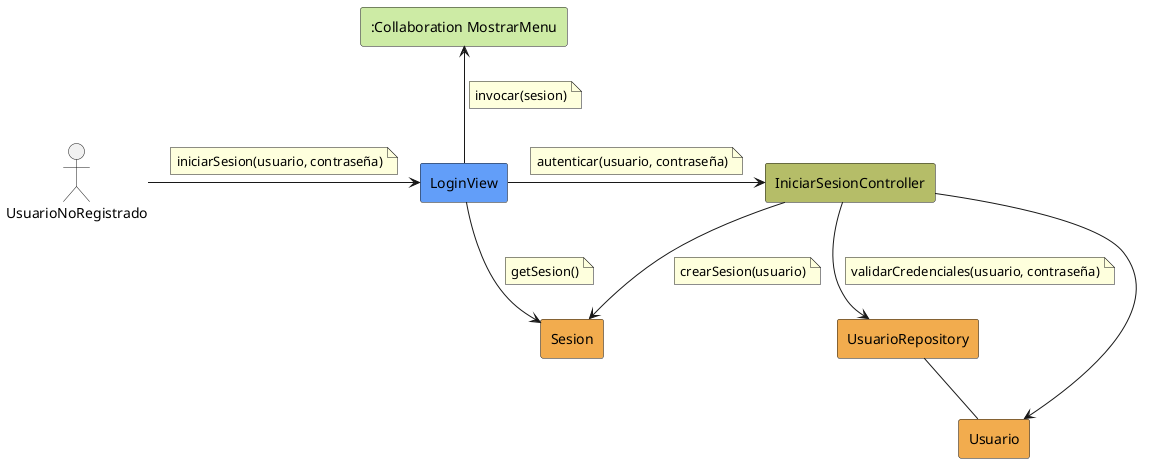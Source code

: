 @startuml iniciarSesion-analisis

actor UsuarioNoRegistrado
rectangle #629EF9 LoginView
rectangle #b5bd68 IniciarSesionController
rectangle #F2AC4E UsuarioRepository
rectangle #F2AC4E Usuario
rectangle #F2AC4E Sesion
rectangle #CDEBA5 ":Collaboration MostrarMenu" as MostrarMenu

UsuarioNoRegistrado -right-> LoginView
note on link
    iniciarSesion(usuario, contraseña)
end note

LoginView -right-> IniciarSesionController
note on link
    autenticar(usuario, contraseña)
end note

IniciarSesionController -down-> UsuarioRepository
note on link
    validarCredenciales(usuario, contraseña)
end note

IniciarSesionController --> Usuario
UsuarioRepository -- Usuario

IniciarSesionController -down-> Sesion
note on link
    crearSesion(usuario)
end note

LoginView -up-> MostrarMenu
note on link
    invocar(sesion)
end note

LoginView --> Sesion
note on link
    getSesion()
end note

@enduml